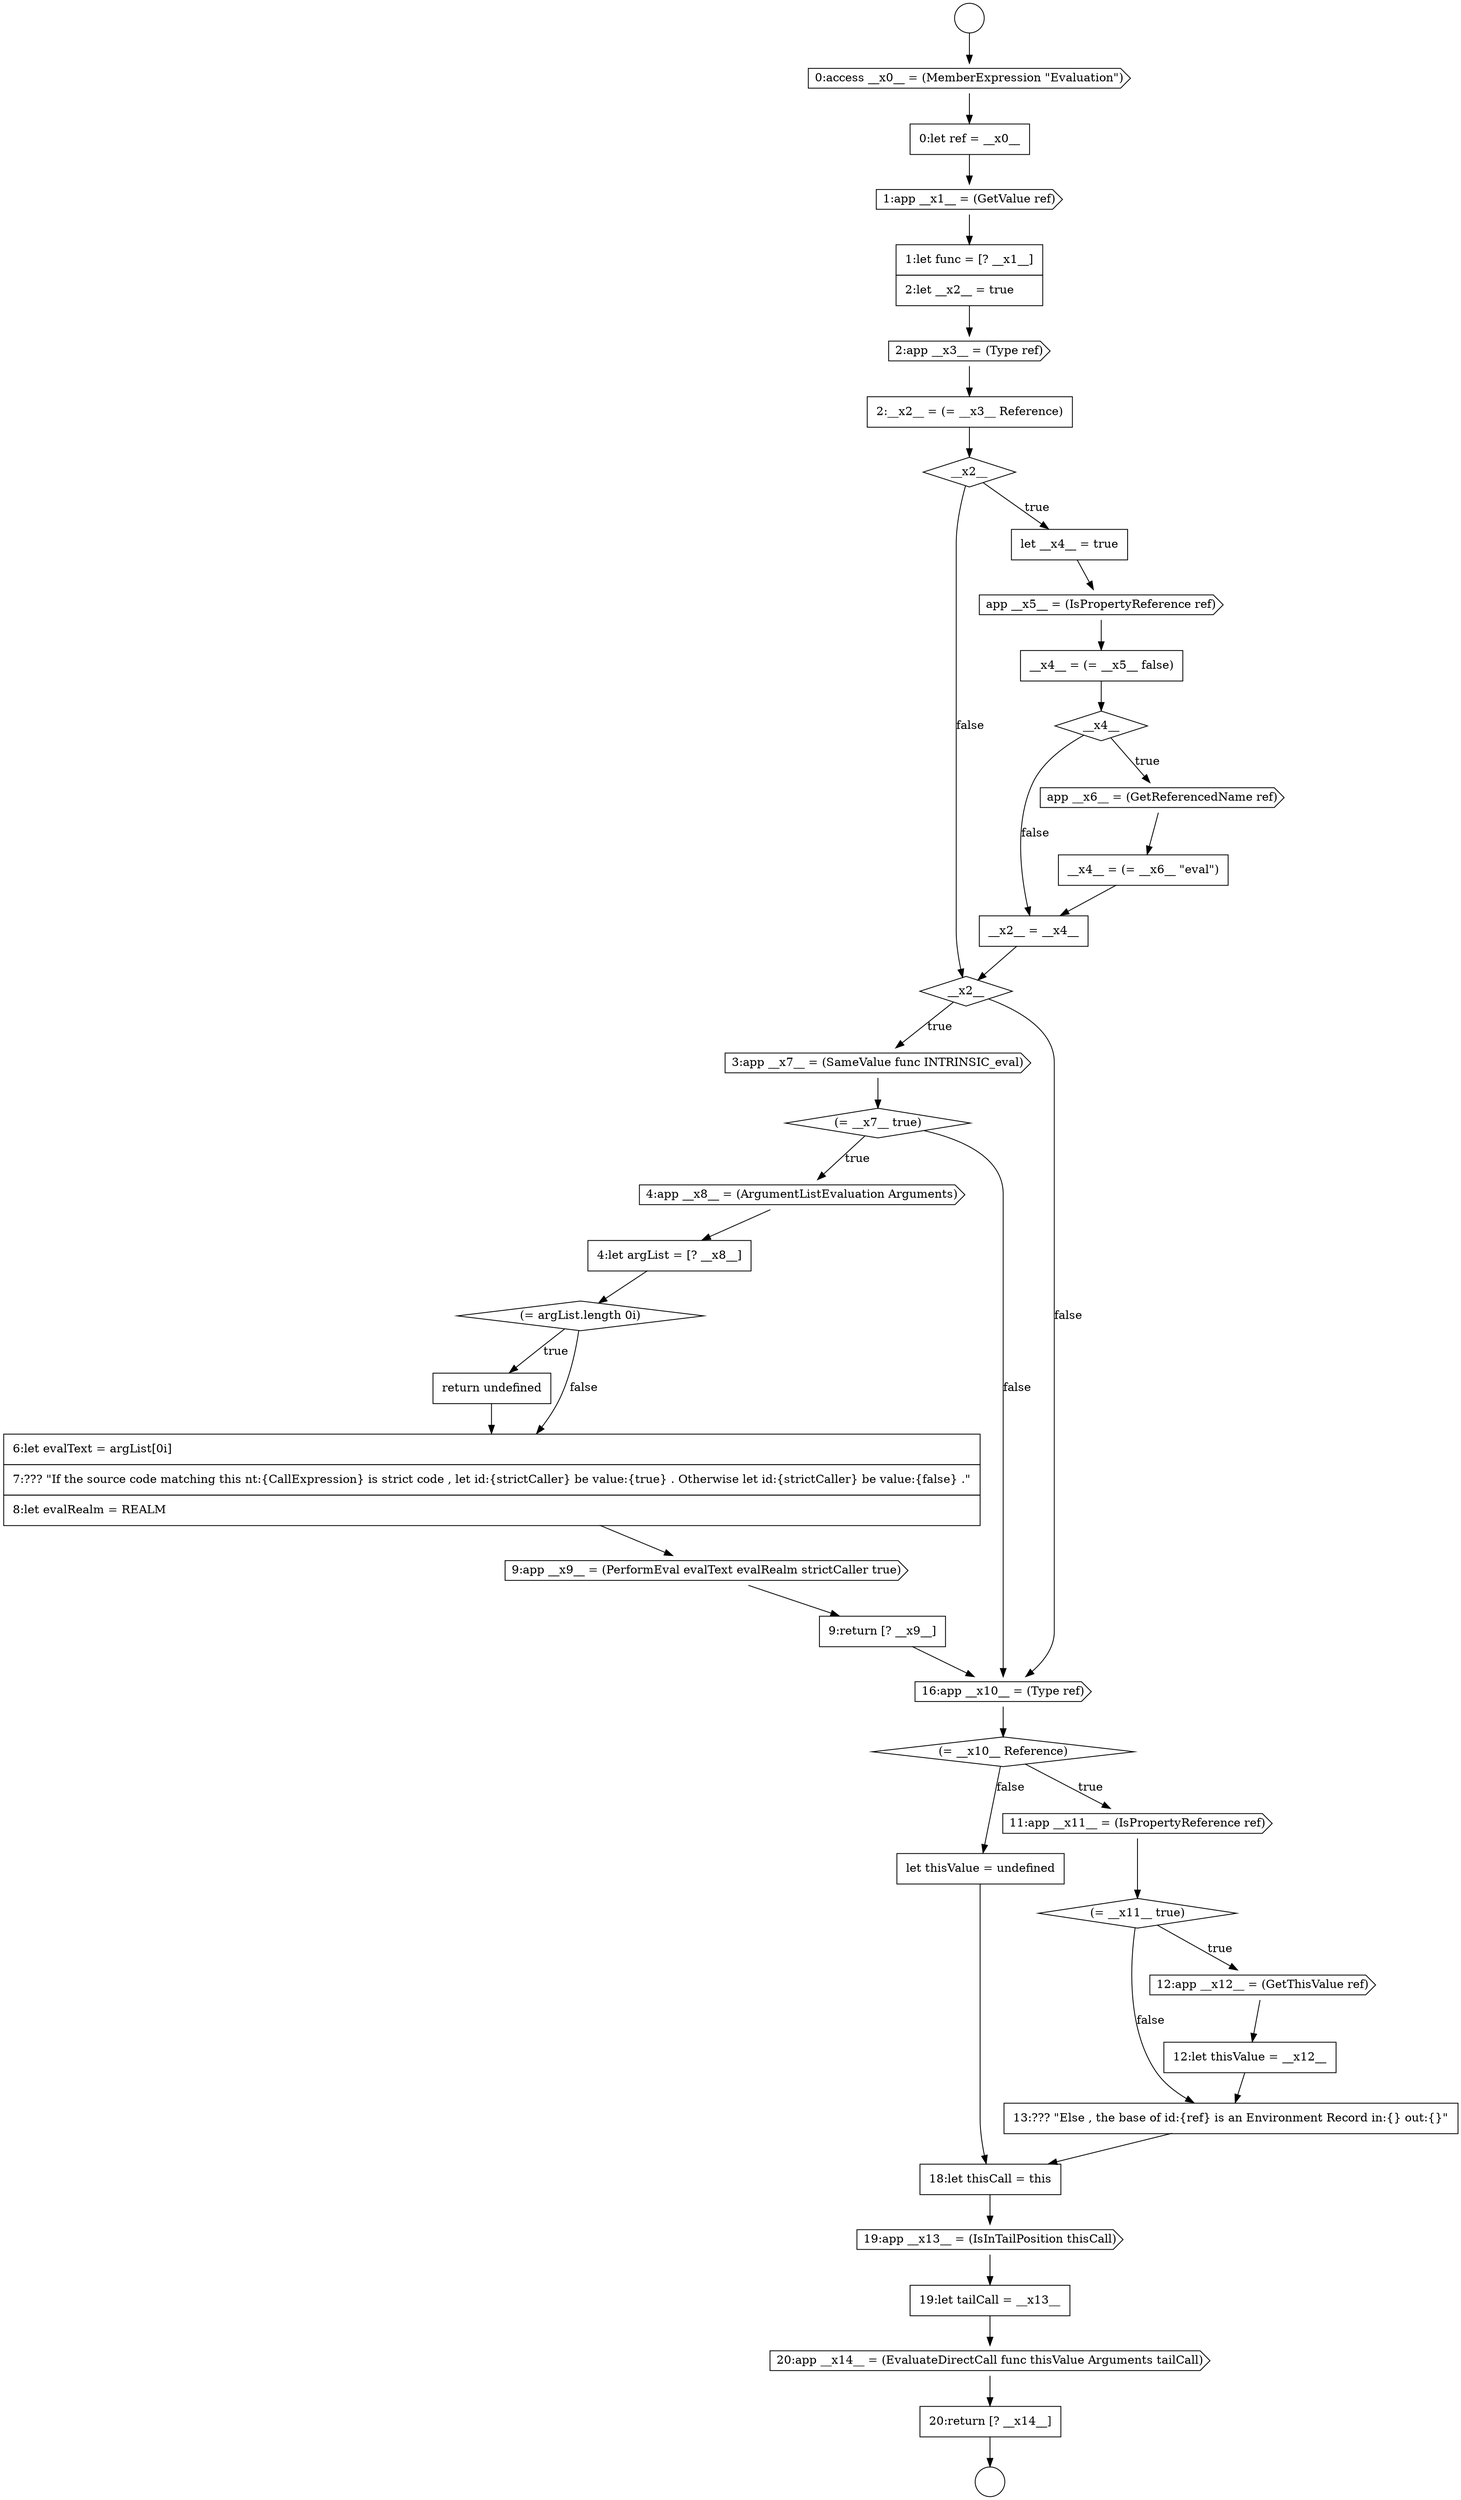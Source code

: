 digraph {
  node3959 [shape=cds, label=<<font color="black">20:app __x14__ = (EvaluateDirectCall func thisValue Arguments tailCall)</font>> color="black" fillcolor="white" style=filled]
  node3942 [shape=none, margin=0, label=<<font color="black">
    <table border="0" cellborder="1" cellspacing="0" cellpadding="10">
      <tr><td align="left">4:let argList = [? __x8__]</td></tr>
    </table>
  </font>> color="black" fillcolor="white" style=filled]
  node3947 [shape=none, margin=0, label=<<font color="black">
    <table border="0" cellborder="1" cellspacing="0" cellpadding="10">
      <tr><td align="left">9:return [? __x9__]</td></tr>
    </table>
  </font>> color="black" fillcolor="white" style=filled]
  node3938 [shape=diamond, label=<<font color="black">__x2__</font>> color="black" fillcolor="white" style=filled]
  node3951 [shape=diamond, label=<<font color="black">(= __x11__ true)</font>> color="black" fillcolor="white" style=filled]
  node3955 [shape=none, margin=0, label=<<font color="black">
    <table border="0" cellborder="1" cellspacing="0" cellpadding="10">
      <tr><td align="left">let thisValue = undefined</td></tr>
    </table>
  </font>> color="black" fillcolor="white" style=filled]
  node3941 [shape=cds, label=<<font color="black">4:app __x8__ = (ArgumentListEvaluation Arguments)</font>> color="black" fillcolor="white" style=filled]
  node3937 [shape=none, margin=0, label=<<font color="black">
    <table border="0" cellborder="1" cellspacing="0" cellpadding="10">
      <tr><td align="left">__x2__ = __x4__</td></tr>
    </table>
  </font>> color="black" fillcolor="white" style=filled]
  node3957 [shape=cds, label=<<font color="black">19:app __x13__ = (IsInTailPosition thisCall)</font>> color="black" fillcolor="white" style=filled]
  node3932 [shape=cds, label=<<font color="black">app __x5__ = (IsPropertyReference ref)</font>> color="black" fillcolor="white" style=filled]
  node3953 [shape=none, margin=0, label=<<font color="black">
    <table border="0" cellborder="1" cellspacing="0" cellpadding="10">
      <tr><td align="left">12:let thisValue = __x12__</td></tr>
    </table>
  </font>> color="black" fillcolor="white" style=filled]
  node3936 [shape=none, margin=0, label=<<font color="black">
    <table border="0" cellborder="1" cellspacing="0" cellpadding="10">
      <tr><td align="left">__x4__ = (= __x6__ &quot;eval&quot;)</td></tr>
    </table>
  </font>> color="black" fillcolor="white" style=filled]
  node3949 [shape=diamond, label=<<font color="black">(= __x10__ Reference)</font>> color="black" fillcolor="white" style=filled]
  node3940 [shape=diamond, label=<<font color="black">(= __x7__ true)</font>> color="black" fillcolor="white" style=filled]
  node3943 [shape=diamond, label=<<font color="black">(= argList.length 0i)</font>> color="black" fillcolor="white" style=filled]
  node3956 [shape=none, margin=0, label=<<font color="black">
    <table border="0" cellborder="1" cellspacing="0" cellpadding="10">
      <tr><td align="left">18:let thisCall = this</td></tr>
    </table>
  </font>> color="black" fillcolor="white" style=filled]
  node3939 [shape=cds, label=<<font color="black">3:app __x7__ = (SameValue func INTRINSIC_eval)</font>> color="black" fillcolor="white" style=filled]
  node3944 [shape=none, margin=0, label=<<font color="black">
    <table border="0" cellborder="1" cellspacing="0" cellpadding="10">
      <tr><td align="left">return undefined</td></tr>
    </table>
  </font>> color="black" fillcolor="white" style=filled]
  node3930 [shape=diamond, label=<<font color="black">__x2__</font>> color="black" fillcolor="white" style=filled]
  node3927 [shape=none, margin=0, label=<<font color="black">
    <table border="0" cellborder="1" cellspacing="0" cellpadding="10">
      <tr><td align="left">1:let func = [? __x1__]</td></tr>
      <tr><td align="left">2:let __x2__ = true</td></tr>
    </table>
  </font>> color="black" fillcolor="white" style=filled]
  node3934 [shape=diamond, label=<<font color="black">__x4__</font>> color="black" fillcolor="white" style=filled]
  node3923 [shape=circle label=" " color="black" fillcolor="white" style=filled]
  node3948 [shape=cds, label=<<font color="black">16:app __x10__ = (Type ref)</font>> color="black" fillcolor="white" style=filled]
  node3958 [shape=none, margin=0, label=<<font color="black">
    <table border="0" cellborder="1" cellspacing="0" cellpadding="10">
      <tr><td align="left">19:let tailCall = __x13__</td></tr>
    </table>
  </font>> color="black" fillcolor="white" style=filled]
  node3926 [shape=cds, label=<<font color="black">1:app __x1__ = (GetValue ref)</font>> color="black" fillcolor="white" style=filled]
  node3931 [shape=none, margin=0, label=<<font color="black">
    <table border="0" cellborder="1" cellspacing="0" cellpadding="10">
      <tr><td align="left">let __x4__ = true</td></tr>
    </table>
  </font>> color="black" fillcolor="white" style=filled]
  node3954 [shape=none, margin=0, label=<<font color="black">
    <table border="0" cellborder="1" cellspacing="0" cellpadding="10">
      <tr><td align="left">13:??? &quot;Else , the base of id:{ref} is an Environment Record in:{} out:{}&quot;</td></tr>
    </table>
  </font>> color="black" fillcolor="white" style=filled]
  node3952 [shape=cds, label=<<font color="black">12:app __x12__ = (GetThisValue ref)</font>> color="black" fillcolor="white" style=filled]
  node3922 [shape=circle label=" " color="black" fillcolor="white" style=filled]
  node3935 [shape=cds, label=<<font color="black">app __x6__ = (GetReferencedName ref)</font>> color="black" fillcolor="white" style=filled]
  node3925 [shape=none, margin=0, label=<<font color="black">
    <table border="0" cellborder="1" cellspacing="0" cellpadding="10">
      <tr><td align="left">0:let ref = __x0__</td></tr>
    </table>
  </font>> color="black" fillcolor="white" style=filled]
  node3945 [shape=none, margin=0, label=<<font color="black">
    <table border="0" cellborder="1" cellspacing="0" cellpadding="10">
      <tr><td align="left">6:let evalText = argList[0i]</td></tr>
      <tr><td align="left">7:??? &quot;If the source code matching this nt:{CallExpression} is strict code , let id:{strictCaller} be value:{true} . Otherwise let id:{strictCaller} be value:{false} .&quot;</td></tr>
      <tr><td align="left">8:let evalRealm = REALM</td></tr>
    </table>
  </font>> color="black" fillcolor="white" style=filled]
  node3946 [shape=cds, label=<<font color="black">9:app __x9__ = (PerformEval evalText evalRealm strictCaller true)</font>> color="black" fillcolor="white" style=filled]
  node3928 [shape=cds, label=<<font color="black">2:app __x3__ = (Type ref)</font>> color="black" fillcolor="white" style=filled]
  node3929 [shape=none, margin=0, label=<<font color="black">
    <table border="0" cellborder="1" cellspacing="0" cellpadding="10">
      <tr><td align="left">2:__x2__ = (= __x3__ Reference)</td></tr>
    </table>
  </font>> color="black" fillcolor="white" style=filled]
  node3960 [shape=none, margin=0, label=<<font color="black">
    <table border="0" cellborder="1" cellspacing="0" cellpadding="10">
      <tr><td align="left">20:return [? __x14__]</td></tr>
    </table>
  </font>> color="black" fillcolor="white" style=filled]
  node3950 [shape=cds, label=<<font color="black">11:app __x11__ = (IsPropertyReference ref)</font>> color="black" fillcolor="white" style=filled]
  node3924 [shape=cds, label=<<font color="black">0:access __x0__ = (MemberExpression &quot;Evaluation&quot;)</font>> color="black" fillcolor="white" style=filled]
  node3933 [shape=none, margin=0, label=<<font color="black">
    <table border="0" cellborder="1" cellspacing="0" cellpadding="10">
      <tr><td align="left">__x4__ = (= __x5__ false)</td></tr>
    </table>
  </font>> color="black" fillcolor="white" style=filled]
  node3958 -> node3959 [ color="black"]
  node3930 -> node3931 [label=<<font color="black">true</font>> color="black"]
  node3930 -> node3938 [label=<<font color="black">false</font>> color="black"]
  node3935 -> node3936 [ color="black"]
  node3941 -> node3942 [ color="black"]
  node3957 -> node3958 [ color="black"]
  node3952 -> node3953 [ color="black"]
  node3946 -> node3947 [ color="black"]
  node3939 -> node3940 [ color="black"]
  node3950 -> node3951 [ color="black"]
  node3940 -> node3941 [label=<<font color="black">true</font>> color="black"]
  node3940 -> node3948 [label=<<font color="black">false</font>> color="black"]
  node3954 -> node3956 [ color="black"]
  node3932 -> node3933 [ color="black"]
  node3955 -> node3956 [ color="black"]
  node3959 -> node3960 [ color="black"]
  node3937 -> node3938 [ color="black"]
  node3926 -> node3927 [ color="black"]
  node3931 -> node3932 [ color="black"]
  node3945 -> node3946 [ color="black"]
  node3936 -> node3937 [ color="black"]
  node3943 -> node3944 [label=<<font color="black">true</font>> color="black"]
  node3943 -> node3945 [label=<<font color="black">false</font>> color="black"]
  node3924 -> node3925 [ color="black"]
  node3927 -> node3928 [ color="black"]
  node3925 -> node3926 [ color="black"]
  node3928 -> node3929 [ color="black"]
  node3953 -> node3954 [ color="black"]
  node3947 -> node3948 [ color="black"]
  node3960 -> node3923 [ color="black"]
  node3944 -> node3945 [ color="black"]
  node3922 -> node3924 [ color="black"]
  node3949 -> node3950 [label=<<font color="black">true</font>> color="black"]
  node3949 -> node3955 [label=<<font color="black">false</font>> color="black"]
  node3942 -> node3943 [ color="black"]
  node3933 -> node3934 [ color="black"]
  node3948 -> node3949 [ color="black"]
  node3934 -> node3935 [label=<<font color="black">true</font>> color="black"]
  node3934 -> node3937 [label=<<font color="black">false</font>> color="black"]
  node3929 -> node3930 [ color="black"]
  node3951 -> node3952 [label=<<font color="black">true</font>> color="black"]
  node3951 -> node3954 [label=<<font color="black">false</font>> color="black"]
  node3956 -> node3957 [ color="black"]
  node3938 -> node3939 [label=<<font color="black">true</font>> color="black"]
  node3938 -> node3948 [label=<<font color="black">false</font>> color="black"]
}

